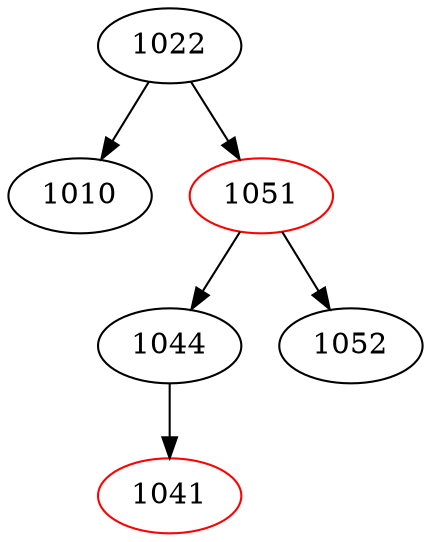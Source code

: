 digraph ArvoreRubroNegra {
1022 [label="1022", color=black];
1022 -> 1010;
1010 [label="1010", color=black];
1022 -> 1051;
1051 [label="1051", color=red];
1051 -> 1044;
1044 [label="1044", color=black];
1044 -> 1041;
1041 [label="1041", color=red];
1051 -> 1052;
1052 [label="1052", color=black];
}
